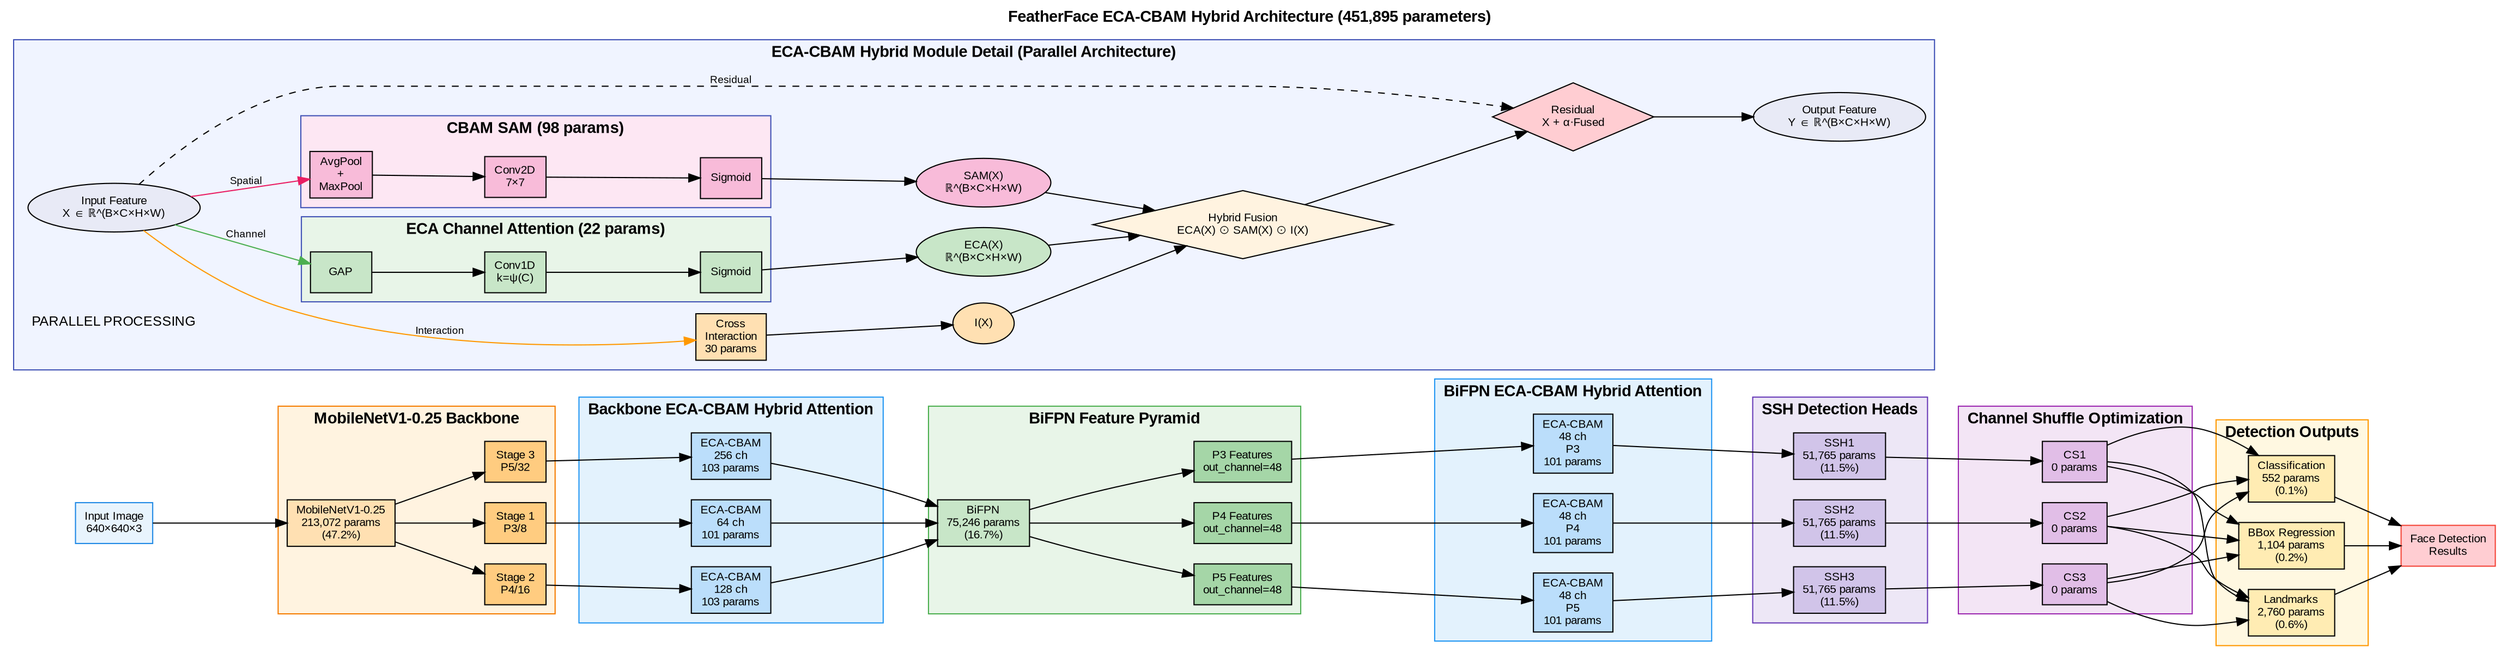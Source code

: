 digraph ECAcbamArchitecture {
    // Graph configuration - Landscape orientation like CBAM baseline
    rankdir=LR;
    node [shape=box, style=filled, fontname="Arial", fontsize=10];
    edge [fontname="Arial", fontsize=9];
    
    // Title
    label="FeatherFace ECA-CBAM Hybrid Architecture (451,895 parameters)";
    labelloc="t";
    fontsize=14;
    fontname="Arial Bold";
    
    // Input
    input [label="Input Image\n640×640×3", fillcolor="#E8F4FD", color="#1E88E5"];
    
    // Backbone
    subgraph cluster_backbone {
        label="MobileNetV1-0.25 Backbone";
        style=filled;
        fillcolor="#FFF3E0";
        color="#F57C00";
        
        mobilenet [label="MobileNetV1-0.25\n213,072 params\n(47.2%)", fillcolor="#FFE0B2"];
        stage1 [label="Stage 1\nP3/8", fillcolor="#FFCC80"];
        stage2 [label="Stage 2\nP4/16", fillcolor="#FFCC80"];
        stage3 [label="Stage 3\nP5/32", fillcolor="#FFCC80"];
    }
    
    // Backbone ECA-CBAM Attention (Hybrid)
    subgraph cluster_backbone_ecacbam {
        label="Backbone ECA-CBAM Hybrid Attention";
        style=filled;
        fillcolor="#E3F2FD";
        color="#2196F3";
        
        backbone_ecacbam1 [label="ECA-CBAM\n64 ch\n101 params", fillcolor="#BBDEFB"];
        backbone_ecacbam2 [label="ECA-CBAM\n128 ch\n103 params", fillcolor="#BBDEFB"];
        backbone_ecacbam3 [label="ECA-CBAM\n256 ch\n103 params", fillcolor="#BBDEFB"];
    }
    
    // Feature Pyramid Network
    subgraph cluster_fpn {
        label="BiFPN Feature Pyramid";
        style=filled;
        fillcolor="#E8F5E8";
        color="#4CAF50";
        
        bifpn [label="BiFPN\n75,246 params\n(16.7%)", fillcolor="#C8E6C8"];
        p3_out [label="P3 Features\nout_channel=48", fillcolor="#A5D6A7"];
        p4_out [label="P4 Features\nout_channel=48", fillcolor="#A5D6A7"];
        p5_out [label="P5 Features\nout_channel=48", fillcolor="#A5D6A7"];
    }
    
    // BiFPN ECA-CBAM Attention (Hybrid)
    subgraph cluster_bifpn_ecacbam {
        label="BiFPN ECA-CBAM Hybrid Attention";
        style=filled;
        fillcolor="#E3F2FD";
        color="#2196F3";
        
        bifpn_ecacbam1 [label="ECA-CBAM\n48 ch\nP3\n101 params", fillcolor="#BBDEFB"];
        bifpn_ecacbam2 [label="ECA-CBAM\n48 ch\nP4\n101 params", fillcolor="#BBDEFB"];
        bifpn_ecacbam3 [label="ECA-CBAM\n48 ch\nP5\n101 params", fillcolor="#BBDEFB"];
    }
    
    // SSH Detection Heads
    subgraph cluster_ssh {
        label="SSH Detection Heads";
        style=filled;
        fillcolor="#EDE7F6";
        color="#673AB7";
        
        ssh1 [label="SSH1\n51,765 params\n(11.5%)", fillcolor="#D1C4E9"];
        ssh2 [label="SSH2\n51,765 params\n(11.5%)", fillcolor="#D1C4E9"];
        ssh3 [label="SSH3\n51,765 params\n(11.5%)", fillcolor="#D1C4E9"];
    }
    
    // Channel Shuffle
    subgraph cluster_shuffle {
        label="Channel Shuffle Optimization";
        style=filled;
        fillcolor="#F3E5F5";
        color="#9C27B0";
        
        cs1 [label="CS1\n0 params", fillcolor="#E1BEE7"];
        cs2 [label="CS2\n0 params", fillcolor="#E1BEE7"];
        cs3 [label="CS3\n0 params", fillcolor="#E1BEE7"];
    }
    
    // Output Heads
    subgraph cluster_outputs {
        label="Detection Outputs";
        style=filled;
        fillcolor="#FFF8E1";
        color="#FF9800";
        
        class_head [label="Classification\n552 params\n(0.1%)", fillcolor="#FFECB3"];
        bbox_head [label="BBox Regression\n1,104 params\n(0.2%)", fillcolor="#FFECB3"];
        landmark_head [label="Landmarks\n2,760 params\n(0.6%)", fillcolor="#FFECB3"];
    }
    
    // Final Outputs
    output [label="Face Detection\nResults", fillcolor="#FFCDD2", color="#F44336"];
    
    // Connections
    input -> mobilenet;
    
    mobilenet -> stage1;
    mobilenet -> stage2;
    mobilenet -> stage3;
    
    stage1 -> backbone_ecacbam1;
    stage2 -> backbone_ecacbam2;
    stage3 -> backbone_ecacbam3;
    
    backbone_ecacbam1 -> bifpn;
    backbone_ecacbam2 -> bifpn;
    backbone_ecacbam3 -> bifpn;
    
    bifpn -> p3_out;
    bifpn -> p4_out;
    bifpn -> p5_out;
    
    p3_out -> bifpn_ecacbam1;
    p4_out -> bifpn_ecacbam2;
    p5_out -> bifpn_ecacbam3;
    
    bifpn_ecacbam1 -> ssh1;
    bifpn_ecacbam2 -> ssh2;
    bifpn_ecacbam3 -> ssh3;
    
    ssh1 -> cs1;
    ssh2 -> cs2;
    ssh3 -> cs3;
    
    cs1 -> class_head;
    cs1 -> bbox_head;
    cs1 -> landmark_head;
    cs2 -> class_head;
    cs2 -> bbox_head;
    cs2 -> landmark_head;
    cs3 -> class_head;
    cs3 -> bbox_head;
    cs3 -> landmark_head;
    
    class_head -> output;
    bbox_head -> output;
    landmark_head -> output;
    
    // ECA-CBAM Hybrid Module Detail (Parallel Architecture)
    subgraph cluster_ecacbam_detail {
        label="ECA-CBAM Hybrid Module Detail (Parallel Architecture)";
        style=filled;
        fillcolor="#F0F4FF";
        color="#3F51B5";
        
        detail_input [label="Input Feature\nX ∈ ℝ^(B×C×H×W)", fillcolor="#E8EAF6", shape=ellipse];
        
        // Parallel Processing Label
        parallel_label [label="PARALLEL PROCESSING", fillcolor="#FFEB3B", shape=plaintext, fontsize=12, style=bold];
        
        // ECA Channel Attention Branch
        subgraph cluster_eca {
            label="ECA Channel Attention (22 params)";
            style=filled;
            fillcolor="#E8F5E8";
            
            eca_gap [label="GAP", fillcolor="#C8E6C8"];
            eca_conv1d [label="Conv1D\nk=ψ(C)", fillcolor="#C8E6C8"];
            eca_sigmoid [label="Sigmoid", fillcolor="#C8E6C8"];
        }
        
        eca_output [label="ECA(X)\nℝ^(B×C×H×W)", fillcolor="#C8E6C8", shape=ellipse];
        
        // CBAM SAM Branch (Parallel)
        subgraph cluster_sam {
            label="CBAM SAM (98 params)";
            style=filled;
            fillcolor="#FDE7F3";
            
            sam_pool [label="AvgPool\n+\nMaxPool", fillcolor="#F8BBD9"];
            sam_conv7x7 [label="Conv2D\n7×7", fillcolor="#F8BBD9"];
            sam_sigmoid [label="Sigmoid", fillcolor="#F8BBD9"];
        }
        
        sam_output [label="SAM(X)\nℝ^(B×C×H×W)", fillcolor="#F8BBD9", shape=ellipse];
        
        // Cross Interaction Branch
        cross_interaction [label="Cross\nInteraction\n30 params", fillcolor="#FFE0B2"];
        interaction_output [label="I(X)", fillcolor="#FFE0B2", shape=ellipse];
        
        // Fusion
        fusion [label="Hybrid Fusion\nECA(X) ⊙ SAM(X) ⊙ I(X)", fillcolor="#FFF3E0", shape=diamond];
        residual [label="Residual\nX + α·Fused", fillcolor="#FFCDD2", shape=diamond];
        
        detail_output [label="Output Feature\nY ∈ ℝ^(B×C×H×W)", fillcolor="#E8EAF6", shape=ellipse];
        
        // Parallel Processing Connections
        detail_input -> eca_gap [label="Channel", color="#4CAF50"];
        detail_input -> sam_pool [label="Spatial", color="#E91E63"];
        detail_input -> cross_interaction [label="Interaction", color="#FF9800"];
        
        // ECA Branch
        eca_gap -> eca_conv1d;
        eca_conv1d -> eca_sigmoid;
        eca_sigmoid -> eca_output;
        
        // SAM Branch
        sam_pool -> sam_conv7x7;
        sam_conv7x7 -> sam_sigmoid;
        sam_sigmoid -> sam_output;
        
        // Interaction Branch
        cross_interaction -> interaction_output;
        
        // Fusion
        eca_output -> fusion;
        sam_output -> fusion;
        interaction_output -> fusion;
        fusion -> residual;
        detail_input -> residual [label="Residual", style=dashed];
        residual -> detail_output;
    }
    
}